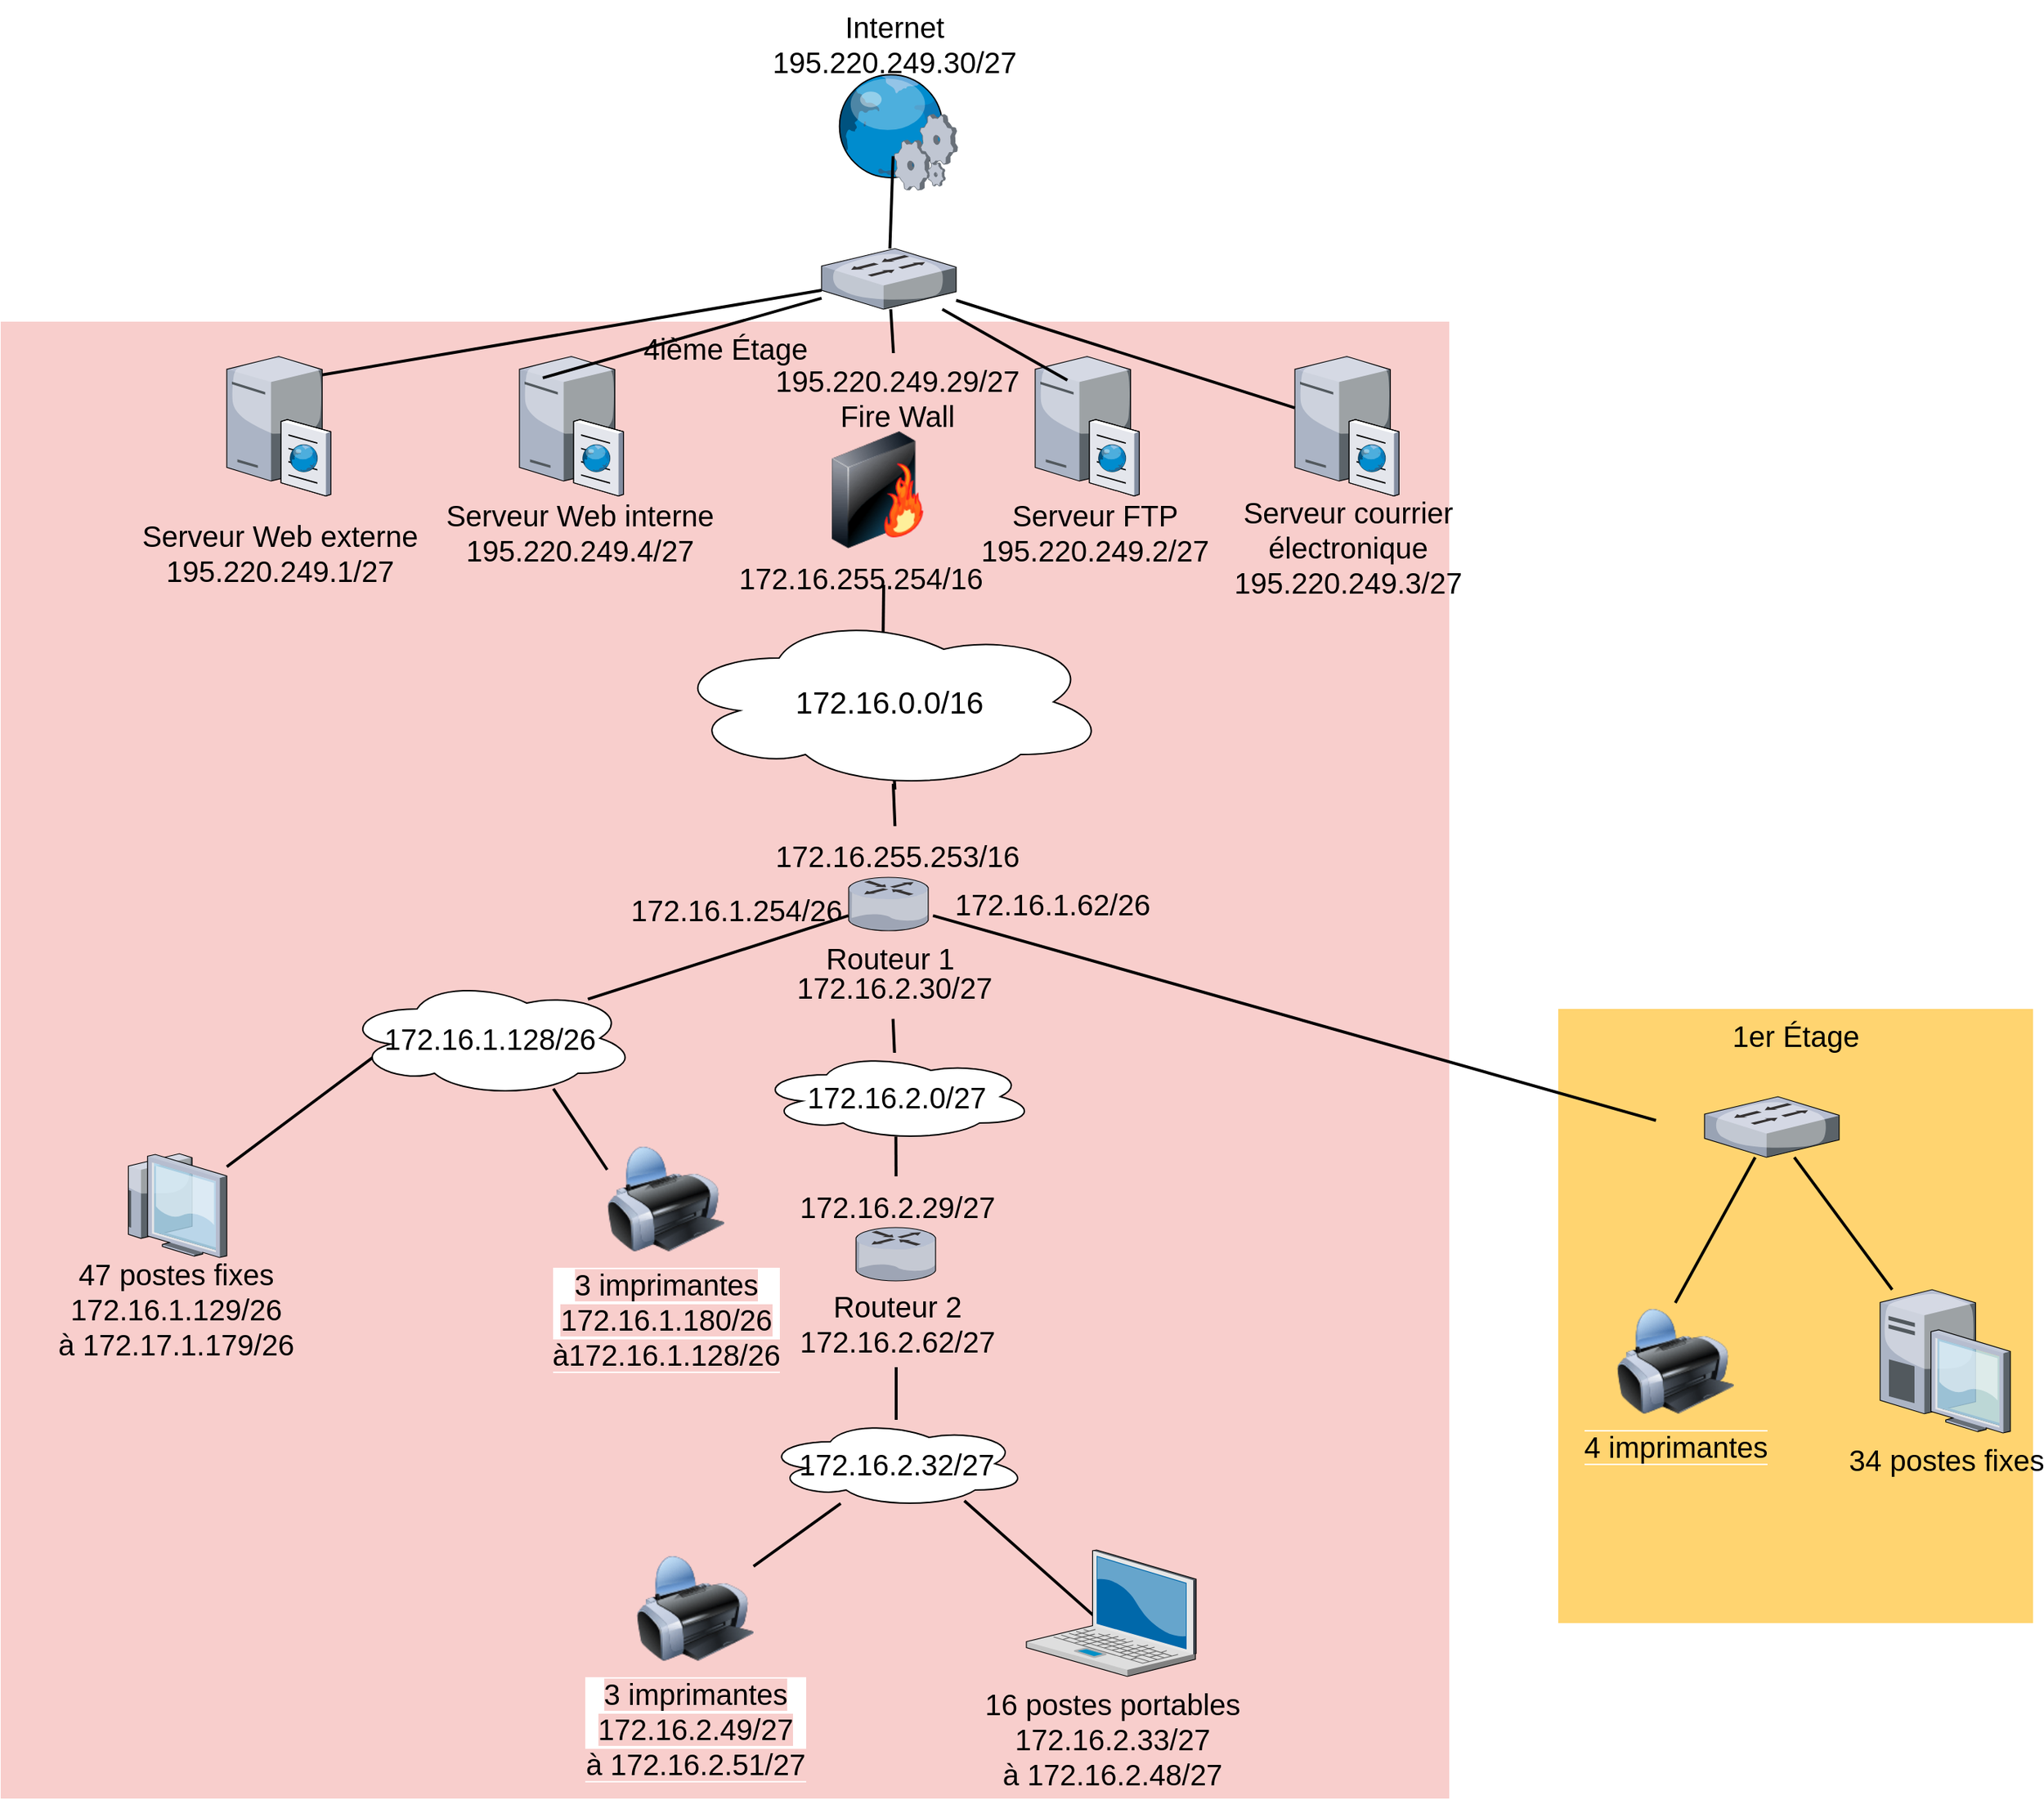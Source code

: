 <mxfile version="21.2.1" type="github">
  <diagram name="Page-1" id="e3a06f82-3646-2815-327d-82caf3d4e204">
    <mxGraphModel dx="860" dy="442" grid="1" gridSize="10" guides="1" tooltips="1" connect="1" arrows="1" fold="1" page="1" pageScale="1.5" pageWidth="1169" pageHeight="826" background="none" math="0" shadow="0">
      <root>
        <mxCell id="0" style=";html=1;" />
        <mxCell id="1" style=";html=1;" parent="0" />
        <mxCell id="qHxnZsuGqMzURwHlTCag-1" value="&lt;font style=&quot;font-size: 20px;&quot;&gt;4ième Étage &lt;/font&gt;" style="whiteSpace=wrap;html=1;fillColor=#f8cecc;fontSize=14;strokeColor=none;verticalAlign=top;" vertex="1" parent="1">
          <mxGeometry x="145.5" y="230" width="990" height="1010" as="geometry" />
        </mxCell>
        <mxCell id="qHxnZsuGqMzURwHlTCag-2" value="&lt;div style=&quot;font-size: 20px;&quot;&gt;&lt;font style=&quot;font-size: 20px;&quot;&gt;1er Étage &lt;br&gt;&lt;/font&gt;&lt;/div&gt;" style="whiteSpace=wrap;html=1;fillColor=#FFD470;gradientColor=none;fontSize=14;strokeColor=none;verticalAlign=top;" vertex="1" parent="1">
          <mxGeometry x="1210" y="700" width="324.5" height="420" as="geometry" />
        </mxCell>
        <mxCell id="qHxnZsuGqMzURwHlTCag-3" value="&lt;div style=&quot;font-size: 20px;&quot;&gt;&lt;font style=&quot;font-size: 20px;&quot;&gt;34 postes fixes&lt;/font&gt;&lt;/div&gt;&lt;div style=&quot;font-size: 20px;&quot;&gt;&lt;br&gt;&lt;/div&gt;&lt;div style=&quot;font-size: 20px;&quot;&gt;&lt;font style=&quot;font-size: 20px;&quot;&gt;&lt;br&gt;&lt;/font&gt;&lt;/div&gt;" style="verticalLabelPosition=bottom;aspect=fixed;html=1;verticalAlign=top;strokeColor=none;shape=mxgraph.citrix.desktop;fillColor=#66B2FF;gradientColor=#0066CC;fontSize=14;" vertex="1" parent="1">
          <mxGeometry x="1430" y="892" width="89" height="98" as="geometry" />
        </mxCell>
        <mxCell id="qHxnZsuGqMzURwHlTCag-4" value="&lt;font style=&quot;font-size: 20px;&quot;&gt;Routeur 1&lt;br&gt;&lt;/font&gt;" style="verticalLabelPosition=bottom;aspect=fixed;html=1;verticalAlign=top;strokeColor=none;shape=mxgraph.citrix.router;fillColor=#66B2FF;gradientColor=#0066CC;fontSize=14;" vertex="1" parent="1">
          <mxGeometry x="725" y="610" width="55" height="36.5" as="geometry" />
        </mxCell>
        <mxCell id="qHxnZsuGqMzURwHlTCag-5" value="" style="verticalLabelPosition=top;aspect=fixed;html=1;verticalAlign=bottom;strokeColor=none;shape=mxgraph.citrix.cache_server;fillColor=#66B2FF;gradientColor=#0066CC;fontSize=14;labelPosition=center;align=center;" vertex="1" parent="1">
          <mxGeometry x="500" y="251.5" width="71" height="97.5" as="geometry" />
        </mxCell>
        <mxCell id="qHxnZsuGqMzURwHlTCag-6" style="edgeStyle=none;rounded=0;html=1;startSize=10;endSize=10;jettySize=auto;orthogonalLoop=1;fontSize=14;endArrow=none;endFill=0;strokeWidth=2;exitX=0.16;exitY=0.55;exitDx=0;exitDy=0;exitPerimeter=0;" edge="1" parent="1" source="qHxnZsuGqMzURwHlTCag-40" target="qHxnZsuGqMzURwHlTCag-9">
          <mxGeometry relative="1" as="geometry">
            <mxPoint x="760" y="940" as="sourcePoint" />
          </mxGeometry>
        </mxCell>
        <mxCell id="qHxnZsuGqMzURwHlTCag-7" style="edgeStyle=none;rounded=0;html=1;startSize=10;endSize=10;jettySize=auto;orthogonalLoop=1;fontSize=14;endArrow=none;endFill=0;strokeWidth=2;entryX=0.482;entryY=0.621;entryDx=0;entryDy=0;entryPerimeter=0;exitX=0.759;exitY=0.922;exitDx=0;exitDy=0;exitPerimeter=0;" edge="1" parent="1" source="qHxnZsuGqMzURwHlTCag-56" target="qHxnZsuGqMzURwHlTCag-18">
          <mxGeometry relative="1" as="geometry">
            <mxPoint x="1359" y="433.9" as="targetPoint" />
            <mxPoint x="880" y="1150" as="sourcePoint" />
          </mxGeometry>
        </mxCell>
        <mxCell id="qHxnZsuGqMzURwHlTCag-8" style="edgeStyle=none;rounded=0;html=1;startSize=10;endSize=10;jettySize=auto;orthogonalLoop=1;fontSize=14;endArrow=none;endFill=0;strokeWidth=2;entryX=0.451;entryY=0.21;entryDx=0;entryDy=0;entryPerimeter=0;" edge="1" parent="1" source="qHxnZsuGqMzURwHlTCag-57" target="qHxnZsuGqMzURwHlTCag-12">
          <mxGeometry relative="1" as="geometry">
            <mxPoint x="1437" y="532.83" as="targetPoint" />
            <mxPoint x="642.23" y="180" as="sourcePoint" />
          </mxGeometry>
        </mxCell>
        <mxCell id="qHxnZsuGqMzURwHlTCag-9" value="" style="verticalLabelPosition=top;aspect=fixed;html=1;verticalAlign=bottom;strokeColor=none;shape=mxgraph.citrix.thin_client;fillColor=#66B2FF;gradientColor=#0066CC;fontSize=14;labelPosition=center;align=center;" vertex="1" parent="1">
          <mxGeometry x="229" y="799" width="71" height="71" as="geometry" />
        </mxCell>
        <mxCell id="qHxnZsuGqMzURwHlTCag-10" style="edgeStyle=none;rounded=0;html=1;startSize=10;endSize=10;jettySize=auto;orthogonalLoop=1;fontSize=14;endArrow=none;endFill=0;strokeWidth=2;" edge="1" parent="1" source="qHxnZsuGqMzURwHlTCag-57" target="qHxnZsuGqMzURwHlTCag-33">
          <mxGeometry relative="1" as="geometry">
            <mxPoint x="756.95" y="235" as="sourcePoint" />
            <mxPoint x="752" y="330" as="targetPoint" />
          </mxGeometry>
        </mxCell>
        <mxCell id="qHxnZsuGqMzURwHlTCag-11" value="" style="verticalLabelPosition=bottom;aspect=fixed;html=1;verticalAlign=top;strokeColor=none;shape=mxgraph.citrix.web_service;fillColor=#66B2FF;gradientColor=#0066CC;fontSize=14;rotation=0;" vertex="1" parent="1">
          <mxGeometry x="715.5" y="60" width="84" height="80" as="geometry" />
        </mxCell>
        <mxCell id="qHxnZsuGqMzURwHlTCag-12" value="" style="verticalLabelPosition=top;aspect=fixed;html=1;verticalAlign=bottom;strokeColor=none;shape=mxgraph.citrix.cache_server;fillColor=#66B2FF;gradientColor=#0066CC;fontSize=14;labelPosition=center;align=center;" vertex="1" parent="1">
          <mxGeometry x="300" y="251.5" width="71" height="97.5" as="geometry" />
        </mxCell>
        <mxCell id="qHxnZsuGqMzURwHlTCag-13" value="" style="verticalLabelPosition=top;aspect=fixed;html=1;verticalAlign=bottom;strokeColor=none;shape=mxgraph.citrix.cache_server;fillColor=#66B2FF;gradientColor=#0066CC;fontSize=14;labelPosition=center;align=center;" vertex="1" parent="1">
          <mxGeometry x="852.5" y="251.5" width="71" height="97.5" as="geometry" />
        </mxCell>
        <mxCell id="qHxnZsuGqMzURwHlTCag-14" value="" style="verticalLabelPosition=top;aspect=fixed;html=1;verticalAlign=bottom;strokeColor=none;shape=mxgraph.citrix.cache_server;fillColor=#66B2FF;gradientColor=#0066CC;fontSize=14;labelPosition=center;align=center;" vertex="1" parent="1">
          <mxGeometry x="1030" y="251.5" width="71" height="97.5" as="geometry" />
        </mxCell>
        <mxCell id="qHxnZsuGqMzURwHlTCag-15" style="edgeStyle=none;rounded=0;html=1;startSize=10;endSize=10;jettySize=auto;orthogonalLoop=1;fontSize=14;endArrow=none;endFill=0;strokeWidth=2;entryX=0.225;entryY=0.174;entryDx=0;entryDy=0;entryPerimeter=0;" edge="1" parent="1" source="qHxnZsuGqMzURwHlTCag-57" target="qHxnZsuGqMzURwHlTCag-5">
          <mxGeometry relative="1" as="geometry">
            <mxPoint x="656.57" y="217" as="sourcePoint" />
            <mxPoint x="1217" y="711" as="targetPoint" />
          </mxGeometry>
        </mxCell>
        <mxCell id="qHxnZsuGqMzURwHlTCag-16" style="edgeStyle=none;rounded=0;html=1;startSize=10;endSize=10;jettySize=auto;orthogonalLoop=1;fontSize=14;endArrow=none;endFill=0;strokeWidth=2;entryX=0.31;entryY=0.19;entryDx=0;entryDy=0;entryPerimeter=0;" edge="1" parent="1" source="qHxnZsuGqMzURwHlTCag-57" target="qHxnZsuGqMzURwHlTCag-13">
          <mxGeometry relative="1" as="geometry">
            <mxPoint x="799.014" y="230.4" as="sourcePoint" />
            <mxPoint x="1227" y="721" as="targetPoint" />
          </mxGeometry>
        </mxCell>
        <mxCell id="qHxnZsuGqMzURwHlTCag-17" style="edgeStyle=none;rounded=0;html=1;startSize=10;endSize=10;jettySize=auto;orthogonalLoop=1;fontSize=14;endArrow=none;endFill=0;strokeWidth=2;" edge="1" parent="1" source="qHxnZsuGqMzURwHlTCag-57" target="qHxnZsuGqMzURwHlTCag-14">
          <mxGeometry relative="1" as="geometry">
            <mxPoint x="854.94" y="210" as="sourcePoint" />
            <mxPoint x="1237" y="731" as="targetPoint" />
          </mxGeometry>
        </mxCell>
        <mxCell id="qHxnZsuGqMzURwHlTCag-18" value="&lt;div style=&quot;font-size: 20px;&quot;&gt;&lt;font style=&quot;font-size: 20px;&quot;&gt;16 postes portables&lt;/font&gt;&lt;/div&gt;&lt;div style=&quot;font-size: 20px;&quot;&gt;&lt;font style=&quot;font-size: 20px;&quot;&gt;172.16.2.33/27&lt;/font&gt;&lt;/div&gt;&lt;div style=&quot;font-size: 20px;&quot;&gt;&lt;font style=&quot;font-size: 20px;&quot;&gt;à 172.16.2.48/27&lt;br&gt;&lt;/font&gt;&lt;/div&gt;" style="verticalLabelPosition=bottom;aspect=fixed;html=1;verticalAlign=top;strokeColor=none;shape=mxgraph.citrix.laptop_2;fillColor=#66B2FF;gradientColor=#0066CC;fontSize=14;" vertex="1" parent="1">
          <mxGeometry x="846.5" y="1070" width="116" height="86.5" as="geometry" />
        </mxCell>
        <mxCell id="qHxnZsuGqMzURwHlTCag-19" value="&lt;div style=&quot;font-size: 20px;&quot;&gt;&lt;font style=&quot;background-color: rgb(255, 212, 112); font-size: 20px;&quot;&gt;4 imprimantes&lt;/font&gt;&lt;/div&gt;" style="image;html=1;image=img/lib/clip_art/computers/Printer_128x128.png" vertex="1" parent="1">
          <mxGeometry x="1250" y="901" width="80" height="80" as="geometry" />
        </mxCell>
        <mxCell id="qHxnZsuGqMzURwHlTCag-20" value="&lt;div style=&quot;font-size: 20px;&quot;&gt;&lt;font style=&quot;background-color: rgb(248, 206, 204); font-size: 20px;&quot;&gt;3 imprimantes&lt;/font&gt;&lt;/div&gt;&lt;div style=&quot;font-size: 20px;&quot;&gt;&lt;font style=&quot;background-color: rgb(248, 206, 204); font-size: 20px;&quot;&gt;172.16.2.49/27&lt;/font&gt;&lt;/div&gt;&lt;div style=&quot;font-size: 20px;&quot;&gt;&lt;font style=&quot;background-color: rgb(248, 206, 204); font-size: 20px;&quot;&gt;à 172.16.2.51/27&lt;font style=&quot;font-size: 20px;&quot;&gt;&lt;br&gt;&lt;/font&gt;&lt;/font&gt;&lt;/div&gt;" style="image;html=1;image=img/lib/clip_art/computers/Printer_128x128.png" vertex="1" parent="1">
          <mxGeometry x="580" y="1070" width="80" height="80" as="geometry" />
        </mxCell>
        <mxCell id="qHxnZsuGqMzURwHlTCag-21" style="edgeStyle=none;rounded=0;html=1;startSize=10;endSize=10;jettySize=auto;orthogonalLoop=1;fontSize=14;endArrow=none;endFill=0;strokeWidth=2;" edge="1" parent="1" source="qHxnZsuGqMzURwHlTCag-56" target="qHxnZsuGqMzURwHlTCag-20">
          <mxGeometry relative="1" as="geometry">
            <mxPoint x="1330" y="720" as="sourcePoint" />
            <mxPoint x="1369" y="443.9" as="targetPoint" />
          </mxGeometry>
        </mxCell>
        <mxCell id="qHxnZsuGqMzURwHlTCag-22" style="edgeStyle=none;rounded=0;html=1;startSize=10;endSize=10;jettySize=auto;orthogonalLoop=1;fontSize=14;endArrow=none;endFill=0;strokeWidth=2;entryX=0.51;entryY=0.967;entryDx=0;entryDy=0;entryPerimeter=0;" edge="1" parent="1" source="qHxnZsuGqMzURwHlTCag-55" target="qHxnZsuGqMzURwHlTCag-54">
          <mxGeometry relative="1" as="geometry">
            <mxPoint x="759" y="680" as="sourcePoint" />
            <mxPoint x="520" y="710" as="targetPoint" />
          </mxGeometry>
        </mxCell>
        <mxCell id="qHxnZsuGqMzURwHlTCag-23" style="edgeStyle=none;rounded=0;html=1;startSize=10;endSize=10;jettySize=auto;orthogonalLoop=1;fontSize=14;endArrow=none;endFill=0;strokeWidth=2;" edge="1" parent="1" source="qHxnZsuGqMzURwHlTCag-3" target="qHxnZsuGqMzURwHlTCag-58">
          <mxGeometry relative="1" as="geometry">
            <mxPoint x="310" y="484.5" as="sourcePoint" />
            <mxPoint x="1403.631" y="823.467" as="targetPoint" />
          </mxGeometry>
        </mxCell>
        <mxCell id="qHxnZsuGqMzURwHlTCag-25" style="edgeStyle=none;rounded=0;html=1;startSize=10;endSize=10;jettySize=auto;orthogonalLoop=1;fontSize=14;endArrow=none;endFill=0;strokeWidth=2;exitX=0.475;exitY=0.71;exitDx=0;exitDy=0;exitPerimeter=0;" edge="1" parent="1" source="qHxnZsuGqMzURwHlTCag-11" target="qHxnZsuGqMzURwHlTCag-57">
          <mxGeometry relative="1" as="geometry">
            <mxPoint x="751" y="80" as="sourcePoint" />
            <mxPoint x="761.969" y="160" as="targetPoint" />
          </mxGeometry>
        </mxCell>
        <mxCell id="qHxnZsuGqMzURwHlTCag-26" value="" style="image;html=1;image=img/lib/clip_art/networking/Firewall-page1_128x128.png" vertex="1" parent="1">
          <mxGeometry x="705" y="305" width="80" height="80" as="geometry" />
        </mxCell>
        <mxCell id="qHxnZsuGqMzURwHlTCag-27" style="edgeStyle=none;rounded=0;html=1;startSize=10;endSize=10;jettySize=auto;orthogonalLoop=1;fontSize=14;endArrow=none;endFill=0;strokeWidth=2;" edge="1" parent="1" source="qHxnZsuGqMzURwHlTCag-54">
          <mxGeometry relative="1" as="geometry">
            <mxPoint x="756" y="410" as="sourcePoint" />
            <mxPoint x="756" y="540" as="targetPoint" />
          </mxGeometry>
        </mxCell>
        <mxCell id="qHxnZsuGqMzURwHlTCag-28" value="&lt;div style=&quot;font-size: 20px;&quot;&gt;&lt;font style=&quot;font-size: 20px;&quot;&gt;Internet&lt;/font&gt;&lt;/div&gt;&lt;div style=&quot;font-size: 20px;&quot;&gt;&lt;font style=&quot;font-size: 20px;&quot;&gt;195.220.249.30/27&lt;font style=&quot;font-size: 20px;&quot;&gt;&lt;br&gt;&lt;/font&gt;&lt;/font&gt;&lt;/div&gt;" style="text;html=1;align=center;verticalAlign=middle;resizable=0;points=[];autosize=1;strokeColor=none;fillColor=none;" vertex="1" parent="1">
          <mxGeometry x="660.5" y="10" width="190" height="60" as="geometry" />
        </mxCell>
        <mxCell id="qHxnZsuGqMzURwHlTCag-29" value="&lt;div style=&quot;font-size: 20px;&quot;&gt;&lt;font style=&quot;font-size: 20px;&quot;&gt;Serveur Web externe&lt;/font&gt;&lt;/div&gt;&lt;div style=&quot;font-size: 20px;&quot;&gt;&lt;font style=&quot;font-size: 20px;&quot;&gt;195.220.249.1/27&lt;/font&gt;&lt;/div&gt;" style="text;html=1;align=center;verticalAlign=middle;resizable=0;points=[];autosize=1;strokeColor=none;fillColor=none;" vertex="1" parent="1">
          <mxGeometry x="230.5" y="357.75" width="210" height="60" as="geometry" />
        </mxCell>
        <mxCell id="qHxnZsuGqMzURwHlTCag-30" value="&lt;div style=&quot;font-size: 20px;&quot;&gt;&lt;font style=&quot;font-size: 20px;&quot;&gt;Serveur Web interne&lt;/font&gt;&lt;/div&gt;&lt;div style=&quot;font-size: 20px;&quot;&gt;&lt;font style=&quot;font-size: 20px;&quot;&gt;195.220.249.4/27&lt;font style=&quot;font-size: 20px;&quot;&gt;&lt;br&gt;&lt;/font&gt;&lt;/font&gt;&lt;/div&gt;" style="text;html=1;align=center;verticalAlign=middle;resizable=0;points=[];autosize=1;strokeColor=none;fillColor=none;" vertex="1" parent="1">
          <mxGeometry x="436" y="344" width="210" height="60" as="geometry" />
        </mxCell>
        <mxCell id="qHxnZsuGqMzURwHlTCag-31" value="&lt;div style=&quot;font-size: 20px;&quot;&gt;&lt;font style=&quot;font-size: 20px;&quot;&gt;Serveur FTP&lt;/font&gt;&lt;/div&gt;&lt;div style=&quot;font-size: 20px;&quot;&gt;&lt;font style=&quot;font-size: 20px;&quot;&gt;195.220.249.2/27&lt;/font&gt;&lt;/div&gt;" style="text;html=1;align=center;verticalAlign=middle;resizable=0;points=[];autosize=1;strokeColor=none;fillColor=none;" vertex="1" parent="1">
          <mxGeometry x="802.5" y="344" width="180" height="60" as="geometry" />
        </mxCell>
        <mxCell id="qHxnZsuGqMzURwHlTCag-32" value="&lt;div style=&quot;font-size: 20px;&quot;&gt;&lt;font style=&quot;font-size: 20px;&quot;&gt;Serveur courrier &lt;br&gt;&lt;/font&gt;&lt;/div&gt;&lt;div style=&quot;font-size: 20px;&quot;&gt;&lt;font style=&quot;font-size: 20px;&quot;&gt;électronique&lt;/font&gt;&lt;/div&gt;&lt;div style=&quot;font-size: 20px;&quot;&gt;&lt;font style=&quot;font-size: 20px;&quot;&gt;195.220.249.3/27&lt;font style=&quot;font-size: 20px;&quot;&gt;&lt;br&gt;&lt;/font&gt;&lt;/font&gt;&lt;/div&gt;" style="text;html=1;align=center;verticalAlign=middle;resizable=0;points=[];autosize=1;strokeColor=none;fillColor=none;" vertex="1" parent="1">
          <mxGeometry x="975.5" y="339" width="180" height="90" as="geometry" />
        </mxCell>
        <mxCell id="qHxnZsuGqMzURwHlTCag-33" value="&lt;div style=&quot;font-size: 20px;&quot;&gt;&lt;font style=&quot;font-size: 20px;&quot;&gt;195.220.249.29/27&lt;/font&gt;&lt;/div&gt;&lt;div style=&quot;font-size: 20px;&quot;&gt;&lt;font style=&quot;font-size: 20px;&quot;&gt;Fire Wall&lt;font style=&quot;font-size: 20px;&quot;&gt;&lt;br&gt;&lt;/font&gt;&lt;/font&gt;&lt;/div&gt;" style="text;html=1;align=center;verticalAlign=middle;resizable=0;points=[];autosize=1;strokeColor=none;fillColor=none;" vertex="1" parent="1">
          <mxGeometry x="662.5" y="251.5" width="190" height="60" as="geometry" />
        </mxCell>
        <mxCell id="qHxnZsuGqMzURwHlTCag-34" value="&lt;font style=&quot;font-size: 20px;&quot;&gt;172.16.255.254/16&lt;/font&gt;" style="text;html=1;align=center;verticalAlign=middle;resizable=0;points=[];autosize=1;strokeColor=none;fillColor=none;" vertex="1" parent="1">
          <mxGeometry x="637.5" y="385" width="190" height="40" as="geometry" />
        </mxCell>
        <mxCell id="qHxnZsuGqMzURwHlTCag-36" value="&lt;font style=&quot;font-size: 20px;&quot;&gt;172.16.1.62/26&lt;/font&gt;" style="text;html=1;align=center;verticalAlign=middle;resizable=0;points=[];autosize=1;strokeColor=none;fillColor=none;" vertex="1" parent="1">
          <mxGeometry x="783.5" y="608.25" width="160" height="40" as="geometry" />
        </mxCell>
        <mxCell id="qHxnZsuGqMzURwHlTCag-37" style="edgeStyle=none;rounded=0;html=1;startSize=10;endSize=10;jettySize=auto;orthogonalLoop=1;fontSize=14;endArrow=none;endFill=0;strokeWidth=2;entryX=0.07;entryY=0.4;entryDx=0;entryDy=0;entryPerimeter=0;exitX=1.048;exitY=0.717;exitDx=0;exitDy=0;exitPerimeter=0;" edge="1" parent="1" source="qHxnZsuGqMzURwHlTCag-4">
          <mxGeometry relative="1" as="geometry">
            <mxPoint x="795.5" y="955" as="sourcePoint" />
            <mxPoint x="1276.8" y="776.25" as="targetPoint" />
          </mxGeometry>
        </mxCell>
        <mxCell id="qHxnZsuGqMzURwHlTCag-38" style="edgeStyle=none;rounded=0;html=1;startSize=10;endSize=10;jettySize=auto;orthogonalLoop=1;fontSize=14;endArrow=none;endFill=0;strokeWidth=2;exitX=0.5;exitY=0;exitDx=0;exitDy=0;" edge="1" parent="1" source="qHxnZsuGqMzURwHlTCag-19" target="qHxnZsuGqMzURwHlTCag-58">
          <mxGeometry relative="1" as="geometry">
            <mxPoint x="807.5" y="991" as="sourcePoint" />
            <mxPoint x="1319.76" y="811.45" as="targetPoint" />
          </mxGeometry>
        </mxCell>
        <mxCell id="qHxnZsuGqMzURwHlTCag-39" value="&lt;font style=&quot;font-size: 20px;&quot;&gt;172.16.2.0/27&lt;/font&gt;" style="ellipse;shape=cloud;whiteSpace=wrap;html=1;" vertex="1" parent="1">
          <mxGeometry x="662.5" y="730" width="190" height="60" as="geometry" />
        </mxCell>
        <mxCell id="qHxnZsuGqMzURwHlTCag-40" value="&lt;font style=&quot;font-size: 20px;&quot;&gt;172.16.1.128/26&lt;/font&gt;" style="ellipse;shape=cloud;whiteSpace=wrap;html=1;" vertex="1" parent="1">
          <mxGeometry x="380" y="680" width="200" height="80" as="geometry" />
        </mxCell>
        <mxCell id="qHxnZsuGqMzURwHlTCag-41" style="edgeStyle=none;rounded=0;html=1;startSize=10;endSize=10;jettySize=auto;orthogonalLoop=1;fontSize=14;endArrow=none;endFill=0;strokeWidth=2;entryX=-0.001;entryY=0.717;entryDx=0;entryDy=0;entryPerimeter=0;exitX=0.834;exitY=0.167;exitDx=0;exitDy=0;exitPerimeter=0;" edge="1" parent="1" source="qHxnZsuGqMzURwHlTCag-40" target="qHxnZsuGqMzURwHlTCag-4">
          <mxGeometry relative="1" as="geometry">
            <mxPoint x="500" y="730" as="sourcePoint" />
            <mxPoint x="751" y="762" as="targetPoint" />
          </mxGeometry>
        </mxCell>
        <mxCell id="qHxnZsuGqMzURwHlTCag-42" value="&lt;font style=&quot;font-size: 20px;&quot;&gt;172.16.1.254/26&lt;/font&gt;" style="text;html=1;align=center;verticalAlign=middle;resizable=0;points=[];autosize=1;strokeColor=none;fillColor=none;" vertex="1" parent="1">
          <mxGeometry x="562.5" y="611.5" width="170" height="40" as="geometry" />
        </mxCell>
        <mxCell id="qHxnZsuGqMzURwHlTCag-43" value="&lt;font style=&quot;font-size: 20px;&quot;&gt;172.16.2.30/27&lt;/font&gt;" style="text;html=1;align=center;verticalAlign=middle;resizable=0;points=[];autosize=1;strokeColor=none;fillColor=none;" vertex="1" parent="1">
          <mxGeometry x="675.5" y="665" width="160" height="40" as="geometry" />
        </mxCell>
        <mxCell id="qHxnZsuGqMzURwHlTCag-44" style="edgeStyle=none;rounded=0;html=1;startSize=10;endSize=10;jettySize=auto;orthogonalLoop=1;fontSize=14;endArrow=none;endFill=0;strokeWidth=2;entryX=0.499;entryY=1.045;entryDx=0;entryDy=0;entryPerimeter=0;" edge="1" parent="1" source="qHxnZsuGqMzURwHlTCag-39" target="qHxnZsuGqMzURwHlTCag-43">
          <mxGeometry relative="1" as="geometry">
            <mxPoint x="757" y="820" as="sourcePoint" />
            <mxPoint x="750" y="770" as="targetPoint" />
          </mxGeometry>
        </mxCell>
        <mxCell id="qHxnZsuGqMzURwHlTCag-45" value="&lt;div style=&quot;font-size: 20px;&quot;&gt;&lt;font style=&quot;background-color: rgb(248, 206, 204); font-size: 20px;&quot;&gt;3 imprimantes&lt;/font&gt;&lt;/div&gt;&lt;div style=&quot;font-size: 20px;&quot;&gt;&lt;font style=&quot;background-color: rgb(248, 206, 204); font-size: 20px;&quot;&gt;172.16.1.180/26&lt;/font&gt;&lt;/div&gt;&lt;div style=&quot;font-size: 20px;&quot;&gt;&lt;font style=&quot;background-color: rgb(248, 206, 204); font-size: 20px;&quot;&gt;à172.16.1.128&lt;font style=&quot;font-size: 20px;&quot;&gt;/26&lt;br&gt;&lt;/font&gt;&lt;/font&gt;&lt;/div&gt;" style="image;html=1;image=img/lib/clip_art/computers/Printer_128x128.png" vertex="1" parent="1">
          <mxGeometry x="560" y="790" width="80" height="80" as="geometry" />
        </mxCell>
        <mxCell id="qHxnZsuGqMzURwHlTCag-46" value="&lt;div style=&quot;font-size: 20px;&quot;&gt;&lt;font style=&quot;font-size: 20px;&quot;&gt;47 postes fixes&lt;/font&gt;&lt;/div&gt;&lt;div style=&quot;font-size: 20px;&quot;&gt;&lt;font style=&quot;font-size: 20px;&quot;&gt;172.16.1.129/26&lt;/font&gt;&lt;/div&gt;&lt;div style=&quot;font-size: 20px;&quot;&gt;&lt;font style=&quot;font-size: 20px;&quot;&gt;à 172.17.1.179/26&lt;br&gt;&lt;/font&gt;&lt;/div&gt;" style="text;html=1;align=center;verticalAlign=middle;resizable=0;points=[];autosize=1;strokeColor=none;fillColor=none;" vertex="1" parent="1">
          <mxGeometry x="174.5" y="860" width="180" height="90" as="geometry" />
        </mxCell>
        <mxCell id="qHxnZsuGqMzURwHlTCag-47" style="edgeStyle=none;rounded=0;html=1;startSize=10;endSize=10;jettySize=auto;orthogonalLoop=1;fontSize=14;endArrow=none;endFill=0;strokeWidth=2;exitX=0.716;exitY=0.932;exitDx=0;exitDy=0;exitPerimeter=0;entryX=0;entryY=0.25;entryDx=0;entryDy=0;" edge="1" parent="1" source="qHxnZsuGqMzURwHlTCag-40" target="qHxnZsuGqMzURwHlTCag-45">
          <mxGeometry relative="1" as="geometry">
            <mxPoint x="500" y="830" as="sourcePoint" />
            <mxPoint x="520" y="880" as="targetPoint" />
          </mxGeometry>
        </mxCell>
        <mxCell id="qHxnZsuGqMzURwHlTCag-48" value="" style="verticalLabelPosition=bottom;sketch=0;aspect=fixed;html=1;verticalAlign=top;strokeColor=none;align=center;outlineConnect=0;shape=mxgraph.citrix.router;" vertex="1" parent="1">
          <mxGeometry x="730" y="849.5" width="55" height="36.5" as="geometry" />
        </mxCell>
        <mxCell id="qHxnZsuGqMzURwHlTCag-49" value="&lt;font style=&quot;font-size: 20px;&quot;&gt;172.16.2.29/27&lt;/font&gt;" style="text;html=1;align=center;verticalAlign=middle;resizable=0;points=[];autosize=1;strokeColor=none;fillColor=none;" vertex="1" parent="1">
          <mxGeometry x="677.5" y="814.5" width="160" height="40" as="geometry" />
        </mxCell>
        <mxCell id="qHxnZsuGqMzURwHlTCag-50" style="edgeStyle=none;rounded=0;html=1;startSize=10;endSize=10;jettySize=auto;orthogonalLoop=1;fontSize=14;endArrow=none;endFill=0;strokeWidth=2;exitX=0.499;exitY=0.954;exitDx=0;exitDy=0;exitPerimeter=0;" edge="1" parent="1" source="qHxnZsuGqMzURwHlTCag-39" target="qHxnZsuGqMzURwHlTCag-49">
          <mxGeometry relative="1" as="geometry">
            <mxPoint x="767" y="845" as="sourcePoint" />
            <mxPoint x="765" y="811" as="targetPoint" />
          </mxGeometry>
        </mxCell>
        <mxCell id="qHxnZsuGqMzURwHlTCag-51" value="&lt;div style=&quot;font-size: 20px;&quot;&gt;&lt;font style=&quot;font-size: 20px;&quot;&gt;Routeur 2&lt;/font&gt;&lt;/div&gt;&lt;div style=&quot;font-size: 20px;&quot;&gt;&lt;font style=&quot;font-size: 20px;&quot;&gt;172.16.2.62/27&lt;/font&gt;&lt;/div&gt;" style="text;html=1;align=center;verticalAlign=middle;resizable=0;points=[];autosize=1;strokeColor=none;fillColor=none;" vertex="1" parent="1">
          <mxGeometry x="677.5" y="885" width="160" height="60" as="geometry" />
        </mxCell>
        <mxCell id="qHxnZsuGqMzURwHlTCag-52" style="edgeStyle=none;rounded=0;html=1;startSize=10;endSize=10;jettySize=auto;orthogonalLoop=1;fontSize=14;endArrow=none;endFill=0;strokeWidth=2;" edge="1" parent="1" source="qHxnZsuGqMzURwHlTCag-56" target="qHxnZsuGqMzURwHlTCag-51">
          <mxGeometry relative="1" as="geometry">
            <mxPoint x="752" y="1124" as="sourcePoint" />
            <mxPoint x="752" y="1030" as="targetPoint" />
          </mxGeometry>
        </mxCell>
        <mxCell id="qHxnZsuGqMzURwHlTCag-53" value="" style="edgeStyle=none;rounded=0;html=1;startSize=10;endSize=10;jettySize=auto;orthogonalLoop=1;fontSize=14;endArrow=none;endFill=0;strokeWidth=2;entryX=0.487;entryY=0.107;entryDx=0;entryDy=0;entryPerimeter=0;" edge="1" parent="1" target="qHxnZsuGqMzURwHlTCag-54">
          <mxGeometry relative="1" as="geometry">
            <mxPoint x="749" y="410" as="sourcePoint" />
            <mxPoint x="756" y="540" as="targetPoint" />
          </mxGeometry>
        </mxCell>
        <mxCell id="qHxnZsuGqMzURwHlTCag-54" value="&lt;font style=&quot;font-size: 21px;&quot;&gt;172.16.0.0/16&lt;/font&gt;" style="ellipse;shape=cloud;whiteSpace=wrap;html=1;" vertex="1" parent="1">
          <mxGeometry x="602.5" y="430" width="300" height="120" as="geometry" />
        </mxCell>
        <mxCell id="qHxnZsuGqMzURwHlTCag-55" value="&lt;font style=&quot;font-size: 20px;&quot;&gt;172.16.255.253/16&lt;/font&gt;" style="text;html=1;align=center;verticalAlign=middle;resizable=0;points=[];autosize=1;strokeColor=none;fillColor=none;" vertex="1" parent="1">
          <mxGeometry x="662.5" y="575" width="190" height="40" as="geometry" />
        </mxCell>
        <mxCell id="qHxnZsuGqMzURwHlTCag-56" value="&lt;font style=&quot;font-size: 20px;&quot;&gt;172.16.2.32/27&lt;/font&gt;" style="ellipse;shape=cloud;whiteSpace=wrap;html=1;" vertex="1" parent="1">
          <mxGeometry x="667.5" y="981" width="180" height="60" as="geometry" />
        </mxCell>
        <mxCell id="qHxnZsuGqMzURwHlTCag-57" value="" style="verticalLabelPosition=bottom;sketch=0;aspect=fixed;html=1;verticalAlign=top;strokeColor=none;align=center;outlineConnect=0;shape=mxgraph.citrix.switch;" vertex="1" parent="1">
          <mxGeometry x="706.5" y="180" width="92" height="41.5" as="geometry" />
        </mxCell>
        <mxCell id="qHxnZsuGqMzURwHlTCag-58" value="" style="verticalLabelPosition=bottom;sketch=0;aspect=fixed;html=1;verticalAlign=top;strokeColor=none;align=center;outlineConnect=0;shape=mxgraph.citrix.switch;" vertex="1" parent="1">
          <mxGeometry x="1310" y="760" width="92" height="41.5" as="geometry" />
        </mxCell>
      </root>
    </mxGraphModel>
  </diagram>
</mxfile>

